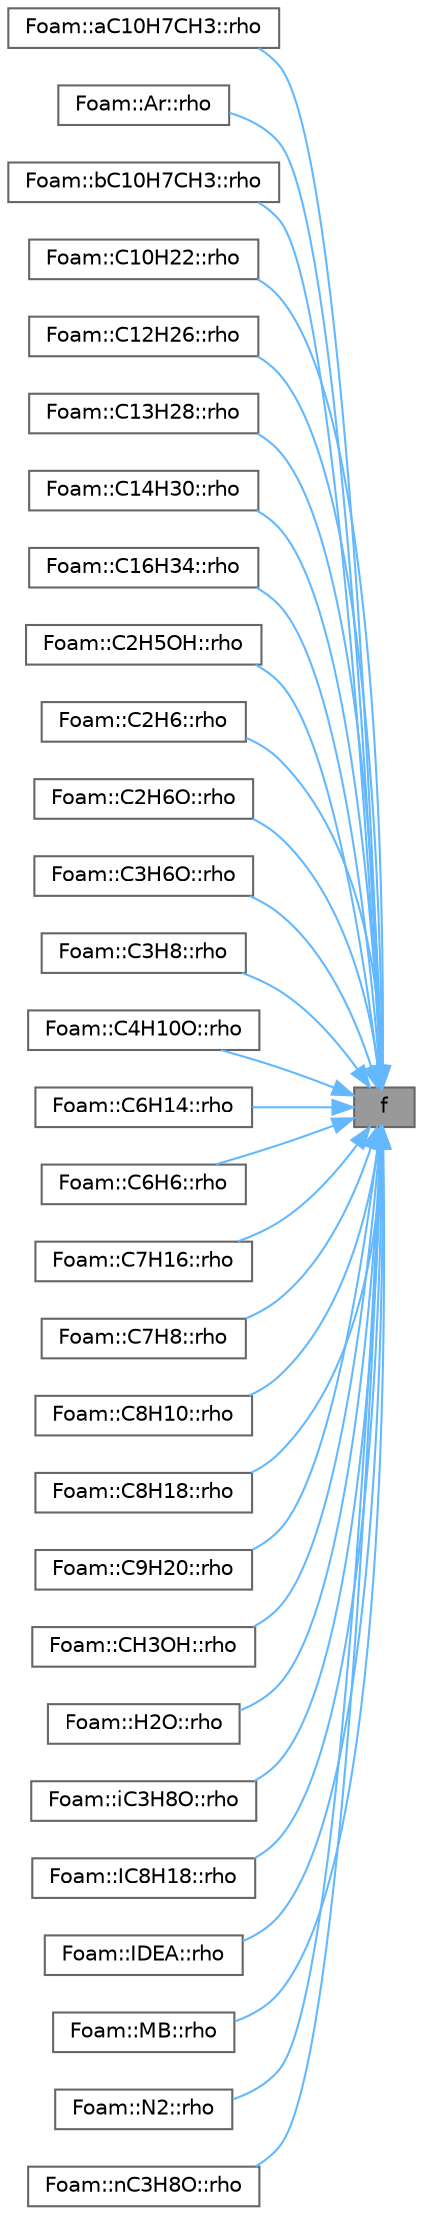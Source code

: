 digraph "f"
{
 // LATEX_PDF_SIZE
  bgcolor="transparent";
  edge [fontname=Helvetica,fontsize=10,labelfontname=Helvetica,labelfontsize=10];
  node [fontname=Helvetica,fontsize=10,shape=box,height=0.2,width=0.4];
  rankdir="RL";
  Node1 [id="Node000001",label="f",height=0.2,width=0.4,color="gray40", fillcolor="grey60", style="filled", fontcolor="black",tooltip=" "];
  Node1 -> Node2 [id="edge1_Node000001_Node000002",dir="back",color="steelblue1",style="solid",tooltip=" "];
  Node2 [id="Node000002",label="Foam::aC10H7CH3::rho",height=0.2,width=0.4,color="grey40", fillcolor="white", style="filled",URL="$classFoam_1_1aC10H7CH3.html#a79793fef0683d35cc934a4d38fb6dbee",tooltip=" "];
  Node1 -> Node3 [id="edge2_Node000001_Node000003",dir="back",color="steelblue1",style="solid",tooltip=" "];
  Node3 [id="Node000003",label="Foam::Ar::rho",height=0.2,width=0.4,color="grey40", fillcolor="white", style="filled",URL="$classFoam_1_1Ar.html#a79793fef0683d35cc934a4d38fb6dbee",tooltip=" "];
  Node1 -> Node4 [id="edge3_Node000001_Node000004",dir="back",color="steelblue1",style="solid",tooltip=" "];
  Node4 [id="Node000004",label="Foam::bC10H7CH3::rho",height=0.2,width=0.4,color="grey40", fillcolor="white", style="filled",URL="$classFoam_1_1bC10H7CH3.html#a79793fef0683d35cc934a4d38fb6dbee",tooltip=" "];
  Node1 -> Node5 [id="edge4_Node000001_Node000005",dir="back",color="steelblue1",style="solid",tooltip=" "];
  Node5 [id="Node000005",label="Foam::C10H22::rho",height=0.2,width=0.4,color="grey40", fillcolor="white", style="filled",URL="$classFoam_1_1C10H22.html#a79793fef0683d35cc934a4d38fb6dbee",tooltip=" "];
  Node1 -> Node6 [id="edge5_Node000001_Node000006",dir="back",color="steelblue1",style="solid",tooltip=" "];
  Node6 [id="Node000006",label="Foam::C12H26::rho",height=0.2,width=0.4,color="grey40", fillcolor="white", style="filled",URL="$classFoam_1_1C12H26.html#a79793fef0683d35cc934a4d38fb6dbee",tooltip=" "];
  Node1 -> Node7 [id="edge6_Node000001_Node000007",dir="back",color="steelblue1",style="solid",tooltip=" "];
  Node7 [id="Node000007",label="Foam::C13H28::rho",height=0.2,width=0.4,color="grey40", fillcolor="white", style="filled",URL="$classFoam_1_1C13H28.html#a79793fef0683d35cc934a4d38fb6dbee",tooltip=" "];
  Node1 -> Node8 [id="edge7_Node000001_Node000008",dir="back",color="steelblue1",style="solid",tooltip=" "];
  Node8 [id="Node000008",label="Foam::C14H30::rho",height=0.2,width=0.4,color="grey40", fillcolor="white", style="filled",URL="$classFoam_1_1C14H30.html#a79793fef0683d35cc934a4d38fb6dbee",tooltip=" "];
  Node1 -> Node9 [id="edge8_Node000001_Node000009",dir="back",color="steelblue1",style="solid",tooltip=" "];
  Node9 [id="Node000009",label="Foam::C16H34::rho",height=0.2,width=0.4,color="grey40", fillcolor="white", style="filled",URL="$classFoam_1_1C16H34.html#a79793fef0683d35cc934a4d38fb6dbee",tooltip=" "];
  Node1 -> Node10 [id="edge9_Node000001_Node000010",dir="back",color="steelblue1",style="solid",tooltip=" "];
  Node10 [id="Node000010",label="Foam::C2H5OH::rho",height=0.2,width=0.4,color="grey40", fillcolor="white", style="filled",URL="$classFoam_1_1C2H5OH.html#a79793fef0683d35cc934a4d38fb6dbee",tooltip=" "];
  Node1 -> Node11 [id="edge10_Node000001_Node000011",dir="back",color="steelblue1",style="solid",tooltip=" "];
  Node11 [id="Node000011",label="Foam::C2H6::rho",height=0.2,width=0.4,color="grey40", fillcolor="white", style="filled",URL="$classFoam_1_1C2H6.html#a79793fef0683d35cc934a4d38fb6dbee",tooltip=" "];
  Node1 -> Node12 [id="edge11_Node000001_Node000012",dir="back",color="steelblue1",style="solid",tooltip=" "];
  Node12 [id="Node000012",label="Foam::C2H6O::rho",height=0.2,width=0.4,color="grey40", fillcolor="white", style="filled",URL="$classFoam_1_1C2H6O.html#a79793fef0683d35cc934a4d38fb6dbee",tooltip=" "];
  Node1 -> Node13 [id="edge12_Node000001_Node000013",dir="back",color="steelblue1",style="solid",tooltip=" "];
  Node13 [id="Node000013",label="Foam::C3H6O::rho",height=0.2,width=0.4,color="grey40", fillcolor="white", style="filled",URL="$classFoam_1_1C3H6O.html#a79793fef0683d35cc934a4d38fb6dbee",tooltip=" "];
  Node1 -> Node14 [id="edge13_Node000001_Node000014",dir="back",color="steelblue1",style="solid",tooltip=" "];
  Node14 [id="Node000014",label="Foam::C3H8::rho",height=0.2,width=0.4,color="grey40", fillcolor="white", style="filled",URL="$classFoam_1_1C3H8.html#a79793fef0683d35cc934a4d38fb6dbee",tooltip=" "];
  Node1 -> Node15 [id="edge14_Node000001_Node000015",dir="back",color="steelblue1",style="solid",tooltip=" "];
  Node15 [id="Node000015",label="Foam::C4H10O::rho",height=0.2,width=0.4,color="grey40", fillcolor="white", style="filled",URL="$classFoam_1_1C4H10O.html#a79793fef0683d35cc934a4d38fb6dbee",tooltip=" "];
  Node1 -> Node16 [id="edge15_Node000001_Node000016",dir="back",color="steelblue1",style="solid",tooltip=" "];
  Node16 [id="Node000016",label="Foam::C6H14::rho",height=0.2,width=0.4,color="grey40", fillcolor="white", style="filled",URL="$classFoam_1_1C6H14.html#a79793fef0683d35cc934a4d38fb6dbee",tooltip=" "];
  Node1 -> Node17 [id="edge16_Node000001_Node000017",dir="back",color="steelblue1",style="solid",tooltip=" "];
  Node17 [id="Node000017",label="Foam::C6H6::rho",height=0.2,width=0.4,color="grey40", fillcolor="white", style="filled",URL="$classFoam_1_1C6H6.html#a79793fef0683d35cc934a4d38fb6dbee",tooltip=" "];
  Node1 -> Node18 [id="edge17_Node000001_Node000018",dir="back",color="steelblue1",style="solid",tooltip=" "];
  Node18 [id="Node000018",label="Foam::C7H16::rho",height=0.2,width=0.4,color="grey40", fillcolor="white", style="filled",URL="$classFoam_1_1C7H16.html#a79793fef0683d35cc934a4d38fb6dbee",tooltip=" "];
  Node1 -> Node19 [id="edge18_Node000001_Node000019",dir="back",color="steelblue1",style="solid",tooltip=" "];
  Node19 [id="Node000019",label="Foam::C7H8::rho",height=0.2,width=0.4,color="grey40", fillcolor="white", style="filled",URL="$classFoam_1_1C7H8.html#a79793fef0683d35cc934a4d38fb6dbee",tooltip=" "];
  Node1 -> Node20 [id="edge19_Node000001_Node000020",dir="back",color="steelblue1",style="solid",tooltip=" "];
  Node20 [id="Node000020",label="Foam::C8H10::rho",height=0.2,width=0.4,color="grey40", fillcolor="white", style="filled",URL="$classFoam_1_1C8H10.html#a79793fef0683d35cc934a4d38fb6dbee",tooltip=" "];
  Node1 -> Node21 [id="edge20_Node000001_Node000021",dir="back",color="steelblue1",style="solid",tooltip=" "];
  Node21 [id="Node000021",label="Foam::C8H18::rho",height=0.2,width=0.4,color="grey40", fillcolor="white", style="filled",URL="$classFoam_1_1C8H18.html#a79793fef0683d35cc934a4d38fb6dbee",tooltip=" "];
  Node1 -> Node22 [id="edge21_Node000001_Node000022",dir="back",color="steelblue1",style="solid",tooltip=" "];
  Node22 [id="Node000022",label="Foam::C9H20::rho",height=0.2,width=0.4,color="grey40", fillcolor="white", style="filled",URL="$classFoam_1_1C9H20.html#a79793fef0683d35cc934a4d38fb6dbee",tooltip=" "];
  Node1 -> Node23 [id="edge22_Node000001_Node000023",dir="back",color="steelblue1",style="solid",tooltip=" "];
  Node23 [id="Node000023",label="Foam::CH3OH::rho",height=0.2,width=0.4,color="grey40", fillcolor="white", style="filled",URL="$classFoam_1_1CH3OH.html#a79793fef0683d35cc934a4d38fb6dbee",tooltip=" "];
  Node1 -> Node24 [id="edge23_Node000001_Node000024",dir="back",color="steelblue1",style="solid",tooltip=" "];
  Node24 [id="Node000024",label="Foam::H2O::rho",height=0.2,width=0.4,color="grey40", fillcolor="white", style="filled",URL="$classFoam_1_1H2O.html#a79793fef0683d35cc934a4d38fb6dbee",tooltip=" "];
  Node1 -> Node25 [id="edge24_Node000001_Node000025",dir="back",color="steelblue1",style="solid",tooltip=" "];
  Node25 [id="Node000025",label="Foam::iC3H8O::rho",height=0.2,width=0.4,color="grey40", fillcolor="white", style="filled",URL="$classFoam_1_1iC3H8O.html#a79793fef0683d35cc934a4d38fb6dbee",tooltip=" "];
  Node1 -> Node26 [id="edge25_Node000001_Node000026",dir="back",color="steelblue1",style="solid",tooltip=" "];
  Node26 [id="Node000026",label="Foam::IC8H18::rho",height=0.2,width=0.4,color="grey40", fillcolor="white", style="filled",URL="$classFoam_1_1IC8H18.html#a79793fef0683d35cc934a4d38fb6dbee",tooltip=" "];
  Node1 -> Node27 [id="edge26_Node000001_Node000027",dir="back",color="steelblue1",style="solid",tooltip=" "];
  Node27 [id="Node000027",label="Foam::IDEA::rho",height=0.2,width=0.4,color="grey40", fillcolor="white", style="filled",URL="$classFoam_1_1IDEA.html#a79793fef0683d35cc934a4d38fb6dbee",tooltip=" "];
  Node1 -> Node28 [id="edge27_Node000001_Node000028",dir="back",color="steelblue1",style="solid",tooltip=" "];
  Node28 [id="Node000028",label="Foam::MB::rho",height=0.2,width=0.4,color="grey40", fillcolor="white", style="filled",URL="$classFoam_1_1MB.html#a79793fef0683d35cc934a4d38fb6dbee",tooltip=" "];
  Node1 -> Node29 [id="edge28_Node000001_Node000029",dir="back",color="steelblue1",style="solid",tooltip=" "];
  Node29 [id="Node000029",label="Foam::N2::rho",height=0.2,width=0.4,color="grey40", fillcolor="white", style="filled",URL="$classFoam_1_1N2.html#a79793fef0683d35cc934a4d38fb6dbee",tooltip=" "];
  Node1 -> Node30 [id="edge29_Node000001_Node000030",dir="back",color="steelblue1",style="solid",tooltip=" "];
  Node30 [id="Node000030",label="Foam::nC3H8O::rho",height=0.2,width=0.4,color="grey40", fillcolor="white", style="filled",URL="$classFoam_1_1nC3H8O.html#a79793fef0683d35cc934a4d38fb6dbee",tooltip=" "];
}
